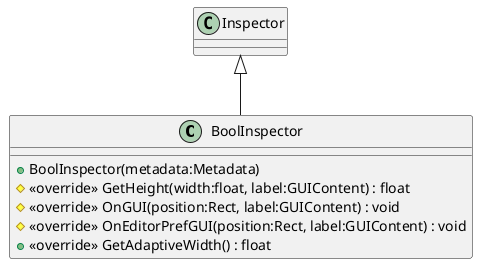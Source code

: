 @startuml
class BoolInspector {
    + BoolInspector(metadata:Metadata)
    # <<override>> GetHeight(width:float, label:GUIContent) : float
    # <<override>> OnGUI(position:Rect, label:GUIContent) : void
    # <<override>> OnEditorPrefGUI(position:Rect, label:GUIContent) : void
    + <<override>> GetAdaptiveWidth() : float
}
Inspector <|-- BoolInspector
@enduml
